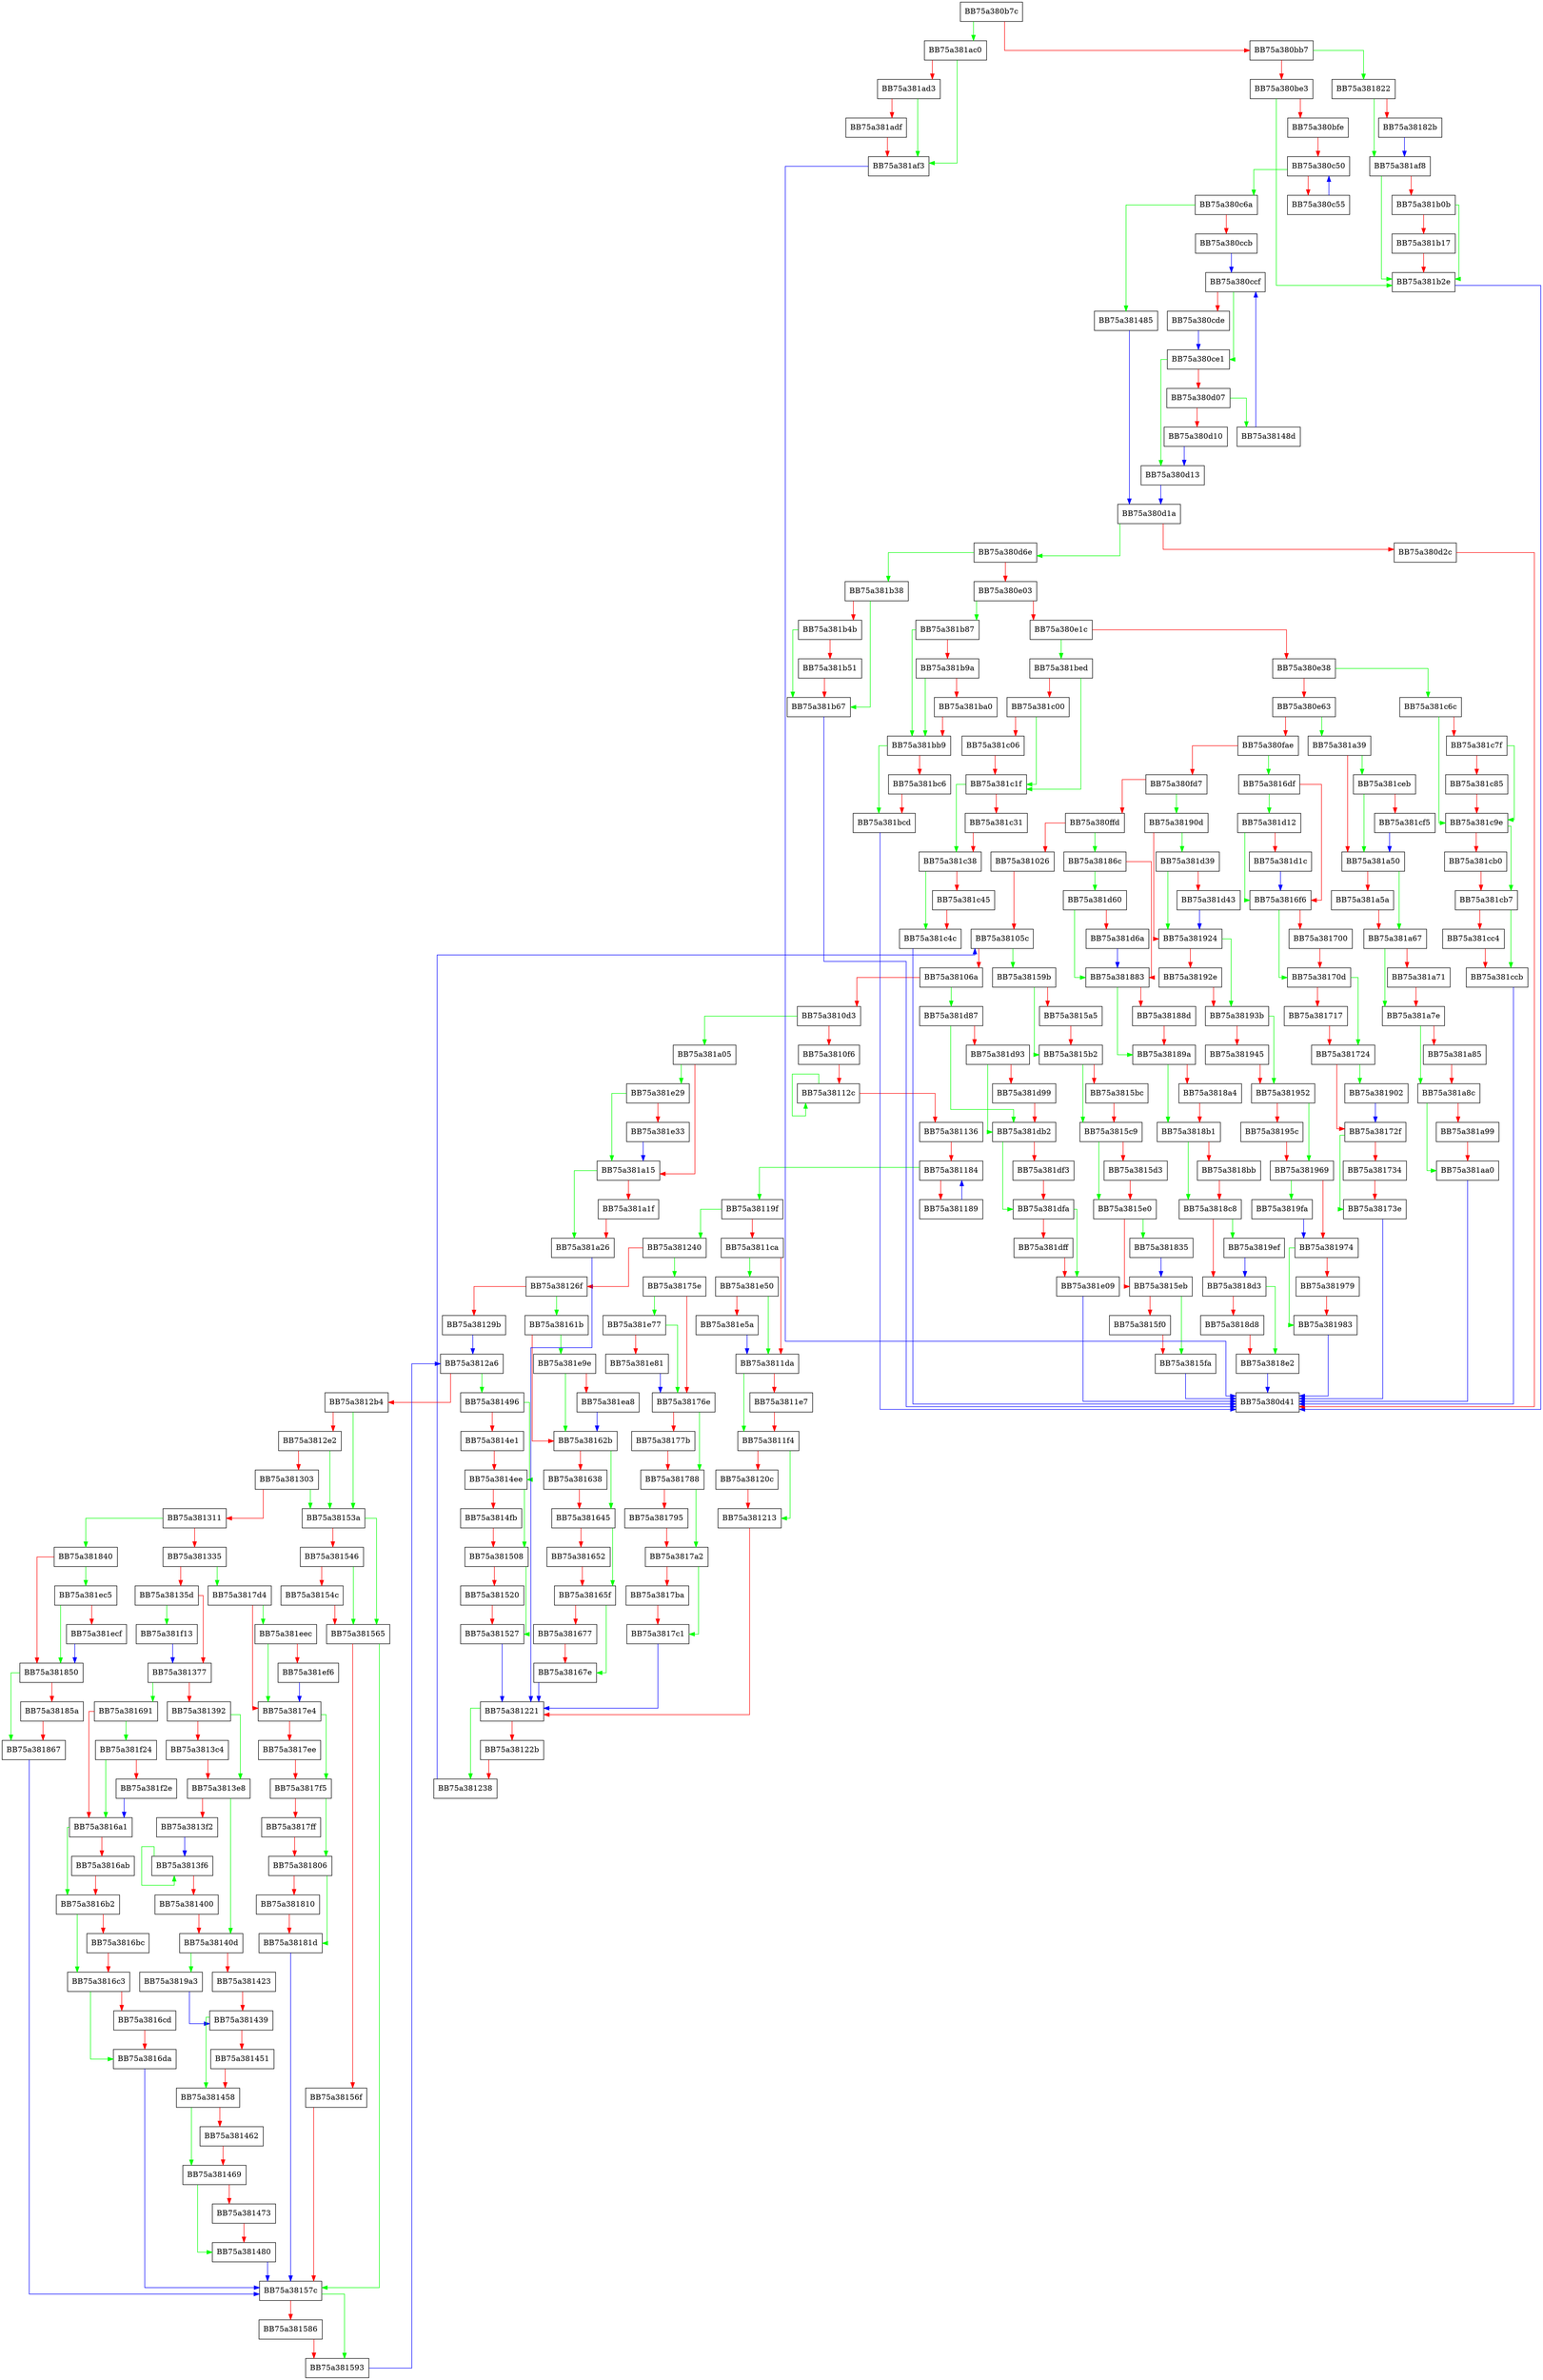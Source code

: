 digraph CacheScheduledTasksIfRequired {
  node [shape="box"];
  graph [splines=ortho];
  BB75a380b7c -> BB75a381ac0 [color="green"];
  BB75a380b7c -> BB75a380bb7 [color="red"];
  BB75a380bb7 -> BB75a381822 [color="green"];
  BB75a380bb7 -> BB75a380be3 [color="red"];
  BB75a380be3 -> BB75a381b2e [color="green"];
  BB75a380be3 -> BB75a380bfe [color="red"];
  BB75a380bfe -> BB75a380c50 [color="red"];
  BB75a380c50 -> BB75a380c6a [color="green"];
  BB75a380c50 -> BB75a380c55 [color="red"];
  BB75a380c55 -> BB75a380c50 [color="blue"];
  BB75a380c6a -> BB75a381485 [color="green"];
  BB75a380c6a -> BB75a380ccb [color="red"];
  BB75a380ccb -> BB75a380ccf [color="blue"];
  BB75a380ccf -> BB75a380ce1 [color="green"];
  BB75a380ccf -> BB75a380cde [color="red"];
  BB75a380cde -> BB75a380ce1 [color="blue"];
  BB75a380ce1 -> BB75a380d13 [color="green"];
  BB75a380ce1 -> BB75a380d07 [color="red"];
  BB75a380d07 -> BB75a38148d [color="green"];
  BB75a380d07 -> BB75a380d10 [color="red"];
  BB75a380d10 -> BB75a380d13 [color="blue"];
  BB75a380d13 -> BB75a380d1a [color="blue"];
  BB75a380d1a -> BB75a380d6e [color="green"];
  BB75a380d1a -> BB75a380d2c [color="red"];
  BB75a380d2c -> BB75a380d41 [color="red"];
  BB75a380d6e -> BB75a381b38 [color="green"];
  BB75a380d6e -> BB75a380e03 [color="red"];
  BB75a380e03 -> BB75a381b87 [color="green"];
  BB75a380e03 -> BB75a380e1c [color="red"];
  BB75a380e1c -> BB75a381bed [color="green"];
  BB75a380e1c -> BB75a380e38 [color="red"];
  BB75a380e38 -> BB75a381c6c [color="green"];
  BB75a380e38 -> BB75a380e63 [color="red"];
  BB75a380e63 -> BB75a381a39 [color="green"];
  BB75a380e63 -> BB75a380fae [color="red"];
  BB75a380fae -> BB75a3816df [color="green"];
  BB75a380fae -> BB75a380fd7 [color="red"];
  BB75a380fd7 -> BB75a38190d [color="green"];
  BB75a380fd7 -> BB75a380ffd [color="red"];
  BB75a380ffd -> BB75a38186c [color="green"];
  BB75a380ffd -> BB75a381026 [color="red"];
  BB75a381026 -> BB75a38105c [color="red"];
  BB75a38105c -> BB75a38159b [color="green"];
  BB75a38105c -> BB75a38106a [color="red"];
  BB75a38106a -> BB75a381d87 [color="green"];
  BB75a38106a -> BB75a3810d3 [color="red"];
  BB75a3810d3 -> BB75a381a05 [color="green"];
  BB75a3810d3 -> BB75a3810f6 [color="red"];
  BB75a3810f6 -> BB75a38112c [color="red"];
  BB75a38112c -> BB75a38112c [color="green"];
  BB75a38112c -> BB75a381136 [color="red"];
  BB75a381136 -> BB75a381184 [color="red"];
  BB75a381184 -> BB75a38119f [color="green"];
  BB75a381184 -> BB75a381189 [color="red"];
  BB75a381189 -> BB75a381184 [color="blue"];
  BB75a38119f -> BB75a381240 [color="green"];
  BB75a38119f -> BB75a3811ca [color="red"];
  BB75a3811ca -> BB75a381e50 [color="green"];
  BB75a3811ca -> BB75a3811da [color="red"];
  BB75a3811da -> BB75a3811f4 [color="green"];
  BB75a3811da -> BB75a3811e7 [color="red"];
  BB75a3811e7 -> BB75a3811f4 [color="red"];
  BB75a3811f4 -> BB75a381213 [color="green"];
  BB75a3811f4 -> BB75a38120c [color="red"];
  BB75a38120c -> BB75a381213 [color="red"];
  BB75a381213 -> BB75a381221 [color="red"];
  BB75a381221 -> BB75a381238 [color="green"];
  BB75a381221 -> BB75a38122b [color="red"];
  BB75a38122b -> BB75a381238 [color="red"];
  BB75a381238 -> BB75a38105c [color="blue"];
  BB75a381240 -> BB75a38175e [color="green"];
  BB75a381240 -> BB75a38126f [color="red"];
  BB75a38126f -> BB75a38161b [color="green"];
  BB75a38126f -> BB75a38129b [color="red"];
  BB75a38129b -> BB75a3812a6 [color="blue"];
  BB75a3812a6 -> BB75a381496 [color="green"];
  BB75a3812a6 -> BB75a3812b4 [color="red"];
  BB75a3812b4 -> BB75a38153a [color="green"];
  BB75a3812b4 -> BB75a3812e2 [color="red"];
  BB75a3812e2 -> BB75a38153a [color="green"];
  BB75a3812e2 -> BB75a381303 [color="red"];
  BB75a381303 -> BB75a38153a [color="green"];
  BB75a381303 -> BB75a381311 [color="red"];
  BB75a381311 -> BB75a381840 [color="green"];
  BB75a381311 -> BB75a381335 [color="red"];
  BB75a381335 -> BB75a3817d4 [color="green"];
  BB75a381335 -> BB75a38135d [color="red"];
  BB75a38135d -> BB75a381f13 [color="green"];
  BB75a38135d -> BB75a381377 [color="red"];
  BB75a381377 -> BB75a381691 [color="green"];
  BB75a381377 -> BB75a381392 [color="red"];
  BB75a381392 -> BB75a3813e8 [color="green"];
  BB75a381392 -> BB75a3813c4 [color="red"];
  BB75a3813c4 -> BB75a3813e8 [color="red"];
  BB75a3813e8 -> BB75a38140d [color="green"];
  BB75a3813e8 -> BB75a3813f2 [color="red"];
  BB75a3813f2 -> BB75a3813f6 [color="blue"];
  BB75a3813f6 -> BB75a3813f6 [color="green"];
  BB75a3813f6 -> BB75a381400 [color="red"];
  BB75a381400 -> BB75a38140d [color="red"];
  BB75a38140d -> BB75a3819a3 [color="green"];
  BB75a38140d -> BB75a381423 [color="red"];
  BB75a381423 -> BB75a381439 [color="red"];
  BB75a381439 -> BB75a381458 [color="green"];
  BB75a381439 -> BB75a381451 [color="red"];
  BB75a381451 -> BB75a381458 [color="red"];
  BB75a381458 -> BB75a381469 [color="green"];
  BB75a381458 -> BB75a381462 [color="red"];
  BB75a381462 -> BB75a381469 [color="red"];
  BB75a381469 -> BB75a381480 [color="green"];
  BB75a381469 -> BB75a381473 [color="red"];
  BB75a381473 -> BB75a381480 [color="red"];
  BB75a381480 -> BB75a38157c [color="blue"];
  BB75a381485 -> BB75a380d1a [color="blue"];
  BB75a38148d -> BB75a380ccf [color="blue"];
  BB75a381496 -> BB75a3814ee [color="green"];
  BB75a381496 -> BB75a3814e1 [color="red"];
  BB75a3814e1 -> BB75a3814ee [color="red"];
  BB75a3814ee -> BB75a381508 [color="green"];
  BB75a3814ee -> BB75a3814fb [color="red"];
  BB75a3814fb -> BB75a381508 [color="red"];
  BB75a381508 -> BB75a381527 [color="green"];
  BB75a381508 -> BB75a381520 [color="red"];
  BB75a381520 -> BB75a381527 [color="red"];
  BB75a381527 -> BB75a381221 [color="blue"];
  BB75a38153a -> BB75a381565 [color="green"];
  BB75a38153a -> BB75a381546 [color="red"];
  BB75a381546 -> BB75a381565 [color="green"];
  BB75a381546 -> BB75a38154c [color="red"];
  BB75a38154c -> BB75a381565 [color="red"];
  BB75a381565 -> BB75a38157c [color="green"];
  BB75a381565 -> BB75a38156f [color="red"];
  BB75a38156f -> BB75a38157c [color="red"];
  BB75a38157c -> BB75a381593 [color="green"];
  BB75a38157c -> BB75a381586 [color="red"];
  BB75a381586 -> BB75a381593 [color="red"];
  BB75a381593 -> BB75a3812a6 [color="blue"];
  BB75a38159b -> BB75a3815b2 [color="green"];
  BB75a38159b -> BB75a3815a5 [color="red"];
  BB75a3815a5 -> BB75a3815b2 [color="red"];
  BB75a3815b2 -> BB75a3815c9 [color="green"];
  BB75a3815b2 -> BB75a3815bc [color="red"];
  BB75a3815bc -> BB75a3815c9 [color="red"];
  BB75a3815c9 -> BB75a3815e0 [color="green"];
  BB75a3815c9 -> BB75a3815d3 [color="red"];
  BB75a3815d3 -> BB75a3815e0 [color="red"];
  BB75a3815e0 -> BB75a381835 [color="green"];
  BB75a3815e0 -> BB75a3815eb [color="red"];
  BB75a3815eb -> BB75a3815fa [color="green"];
  BB75a3815eb -> BB75a3815f0 [color="red"];
  BB75a3815f0 -> BB75a3815fa [color="red"];
  BB75a3815fa -> BB75a380d41 [color="blue"];
  BB75a38161b -> BB75a381e9e [color="green"];
  BB75a38161b -> BB75a38162b [color="red"];
  BB75a38162b -> BB75a381645 [color="green"];
  BB75a38162b -> BB75a381638 [color="red"];
  BB75a381638 -> BB75a381645 [color="red"];
  BB75a381645 -> BB75a38165f [color="green"];
  BB75a381645 -> BB75a381652 [color="red"];
  BB75a381652 -> BB75a38165f [color="red"];
  BB75a38165f -> BB75a38167e [color="green"];
  BB75a38165f -> BB75a381677 [color="red"];
  BB75a381677 -> BB75a38167e [color="red"];
  BB75a38167e -> BB75a381221 [color="blue"];
  BB75a381691 -> BB75a381f24 [color="green"];
  BB75a381691 -> BB75a3816a1 [color="red"];
  BB75a3816a1 -> BB75a3816b2 [color="green"];
  BB75a3816a1 -> BB75a3816ab [color="red"];
  BB75a3816ab -> BB75a3816b2 [color="red"];
  BB75a3816b2 -> BB75a3816c3 [color="green"];
  BB75a3816b2 -> BB75a3816bc [color="red"];
  BB75a3816bc -> BB75a3816c3 [color="red"];
  BB75a3816c3 -> BB75a3816da [color="green"];
  BB75a3816c3 -> BB75a3816cd [color="red"];
  BB75a3816cd -> BB75a3816da [color="red"];
  BB75a3816da -> BB75a38157c [color="blue"];
  BB75a3816df -> BB75a381d12 [color="green"];
  BB75a3816df -> BB75a3816f6 [color="red"];
  BB75a3816f6 -> BB75a38170d [color="green"];
  BB75a3816f6 -> BB75a381700 [color="red"];
  BB75a381700 -> BB75a38170d [color="red"];
  BB75a38170d -> BB75a381724 [color="green"];
  BB75a38170d -> BB75a381717 [color="red"];
  BB75a381717 -> BB75a381724 [color="red"];
  BB75a381724 -> BB75a381902 [color="green"];
  BB75a381724 -> BB75a38172f [color="red"];
  BB75a38172f -> BB75a38173e [color="green"];
  BB75a38172f -> BB75a381734 [color="red"];
  BB75a381734 -> BB75a38173e [color="red"];
  BB75a38173e -> BB75a380d41 [color="blue"];
  BB75a38175e -> BB75a381e77 [color="green"];
  BB75a38175e -> BB75a38176e [color="red"];
  BB75a38176e -> BB75a381788 [color="green"];
  BB75a38176e -> BB75a38177b [color="red"];
  BB75a38177b -> BB75a381788 [color="red"];
  BB75a381788 -> BB75a3817a2 [color="green"];
  BB75a381788 -> BB75a381795 [color="red"];
  BB75a381795 -> BB75a3817a2 [color="red"];
  BB75a3817a2 -> BB75a3817c1 [color="green"];
  BB75a3817a2 -> BB75a3817ba [color="red"];
  BB75a3817ba -> BB75a3817c1 [color="red"];
  BB75a3817c1 -> BB75a381221 [color="blue"];
  BB75a3817d4 -> BB75a381eec [color="green"];
  BB75a3817d4 -> BB75a3817e4 [color="red"];
  BB75a3817e4 -> BB75a3817f5 [color="green"];
  BB75a3817e4 -> BB75a3817ee [color="red"];
  BB75a3817ee -> BB75a3817f5 [color="red"];
  BB75a3817f5 -> BB75a381806 [color="green"];
  BB75a3817f5 -> BB75a3817ff [color="red"];
  BB75a3817ff -> BB75a381806 [color="red"];
  BB75a381806 -> BB75a38181d [color="green"];
  BB75a381806 -> BB75a381810 [color="red"];
  BB75a381810 -> BB75a38181d [color="red"];
  BB75a38181d -> BB75a38157c [color="blue"];
  BB75a381822 -> BB75a381af8 [color="green"];
  BB75a381822 -> BB75a38182b [color="red"];
  BB75a38182b -> BB75a381af8 [color="blue"];
  BB75a381835 -> BB75a3815eb [color="blue"];
  BB75a381840 -> BB75a381ec5 [color="green"];
  BB75a381840 -> BB75a381850 [color="red"];
  BB75a381850 -> BB75a381867 [color="green"];
  BB75a381850 -> BB75a38185a [color="red"];
  BB75a38185a -> BB75a381867 [color="red"];
  BB75a381867 -> BB75a38157c [color="blue"];
  BB75a38186c -> BB75a381d60 [color="green"];
  BB75a38186c -> BB75a381883 [color="red"];
  BB75a381883 -> BB75a38189a [color="green"];
  BB75a381883 -> BB75a38188d [color="red"];
  BB75a38188d -> BB75a38189a [color="red"];
  BB75a38189a -> BB75a3818b1 [color="green"];
  BB75a38189a -> BB75a3818a4 [color="red"];
  BB75a3818a4 -> BB75a3818b1 [color="red"];
  BB75a3818b1 -> BB75a3818c8 [color="green"];
  BB75a3818b1 -> BB75a3818bb [color="red"];
  BB75a3818bb -> BB75a3818c8 [color="red"];
  BB75a3818c8 -> BB75a3819ef [color="green"];
  BB75a3818c8 -> BB75a3818d3 [color="red"];
  BB75a3818d3 -> BB75a3818e2 [color="green"];
  BB75a3818d3 -> BB75a3818d8 [color="red"];
  BB75a3818d8 -> BB75a3818e2 [color="red"];
  BB75a3818e2 -> BB75a380d41 [color="blue"];
  BB75a381902 -> BB75a38172f [color="blue"];
  BB75a38190d -> BB75a381d39 [color="green"];
  BB75a38190d -> BB75a381924 [color="red"];
  BB75a381924 -> BB75a38193b [color="green"];
  BB75a381924 -> BB75a38192e [color="red"];
  BB75a38192e -> BB75a38193b [color="red"];
  BB75a38193b -> BB75a381952 [color="green"];
  BB75a38193b -> BB75a381945 [color="red"];
  BB75a381945 -> BB75a381952 [color="red"];
  BB75a381952 -> BB75a381969 [color="green"];
  BB75a381952 -> BB75a38195c [color="red"];
  BB75a38195c -> BB75a381969 [color="red"];
  BB75a381969 -> BB75a3819fa [color="green"];
  BB75a381969 -> BB75a381974 [color="red"];
  BB75a381974 -> BB75a381983 [color="green"];
  BB75a381974 -> BB75a381979 [color="red"];
  BB75a381979 -> BB75a381983 [color="red"];
  BB75a381983 -> BB75a380d41 [color="blue"];
  BB75a3819a3 -> BB75a381439 [color="blue"];
  BB75a3819ef -> BB75a3818d3 [color="blue"];
  BB75a3819fa -> BB75a381974 [color="blue"];
  BB75a381a05 -> BB75a381e29 [color="green"];
  BB75a381a05 -> BB75a381a15 [color="red"];
  BB75a381a15 -> BB75a381a26 [color="green"];
  BB75a381a15 -> BB75a381a1f [color="red"];
  BB75a381a1f -> BB75a381a26 [color="red"];
  BB75a381a26 -> BB75a381221 [color="blue"];
  BB75a381a39 -> BB75a381ceb [color="green"];
  BB75a381a39 -> BB75a381a50 [color="red"];
  BB75a381a50 -> BB75a381a67 [color="green"];
  BB75a381a50 -> BB75a381a5a [color="red"];
  BB75a381a5a -> BB75a381a67 [color="red"];
  BB75a381a67 -> BB75a381a7e [color="green"];
  BB75a381a67 -> BB75a381a71 [color="red"];
  BB75a381a71 -> BB75a381a7e [color="red"];
  BB75a381a7e -> BB75a381a8c [color="green"];
  BB75a381a7e -> BB75a381a85 [color="red"];
  BB75a381a85 -> BB75a381a8c [color="red"];
  BB75a381a8c -> BB75a381aa0 [color="green"];
  BB75a381a8c -> BB75a381a99 [color="red"];
  BB75a381a99 -> BB75a381aa0 [color="red"];
  BB75a381aa0 -> BB75a380d41 [color="blue"];
  BB75a381ac0 -> BB75a381af3 [color="green"];
  BB75a381ac0 -> BB75a381ad3 [color="red"];
  BB75a381ad3 -> BB75a381af3 [color="green"];
  BB75a381ad3 -> BB75a381adf [color="red"];
  BB75a381adf -> BB75a381af3 [color="red"];
  BB75a381af3 -> BB75a380d41 [color="blue"];
  BB75a381af8 -> BB75a381b2e [color="green"];
  BB75a381af8 -> BB75a381b0b [color="red"];
  BB75a381b0b -> BB75a381b2e [color="green"];
  BB75a381b0b -> BB75a381b17 [color="red"];
  BB75a381b17 -> BB75a381b2e [color="red"];
  BB75a381b2e -> BB75a380d41 [color="blue"];
  BB75a381b38 -> BB75a381b67 [color="green"];
  BB75a381b38 -> BB75a381b4b [color="red"];
  BB75a381b4b -> BB75a381b67 [color="green"];
  BB75a381b4b -> BB75a381b51 [color="red"];
  BB75a381b51 -> BB75a381b67 [color="red"];
  BB75a381b67 -> BB75a380d41 [color="blue"];
  BB75a381b87 -> BB75a381bb9 [color="green"];
  BB75a381b87 -> BB75a381b9a [color="red"];
  BB75a381b9a -> BB75a381bb9 [color="green"];
  BB75a381b9a -> BB75a381ba0 [color="red"];
  BB75a381ba0 -> BB75a381bb9 [color="red"];
  BB75a381bb9 -> BB75a381bcd [color="green"];
  BB75a381bb9 -> BB75a381bc6 [color="red"];
  BB75a381bc6 -> BB75a381bcd [color="red"];
  BB75a381bcd -> BB75a380d41 [color="blue"];
  BB75a381bed -> BB75a381c1f [color="green"];
  BB75a381bed -> BB75a381c00 [color="red"];
  BB75a381c00 -> BB75a381c1f [color="green"];
  BB75a381c00 -> BB75a381c06 [color="red"];
  BB75a381c06 -> BB75a381c1f [color="red"];
  BB75a381c1f -> BB75a381c38 [color="green"];
  BB75a381c1f -> BB75a381c31 [color="red"];
  BB75a381c31 -> BB75a381c38 [color="red"];
  BB75a381c38 -> BB75a381c4c [color="green"];
  BB75a381c38 -> BB75a381c45 [color="red"];
  BB75a381c45 -> BB75a381c4c [color="red"];
  BB75a381c4c -> BB75a380d41 [color="blue"];
  BB75a381c6c -> BB75a381c9e [color="green"];
  BB75a381c6c -> BB75a381c7f [color="red"];
  BB75a381c7f -> BB75a381c9e [color="green"];
  BB75a381c7f -> BB75a381c85 [color="red"];
  BB75a381c85 -> BB75a381c9e [color="red"];
  BB75a381c9e -> BB75a381cb7 [color="green"];
  BB75a381c9e -> BB75a381cb0 [color="red"];
  BB75a381cb0 -> BB75a381cb7 [color="red"];
  BB75a381cb7 -> BB75a381ccb [color="green"];
  BB75a381cb7 -> BB75a381cc4 [color="red"];
  BB75a381cc4 -> BB75a381ccb [color="red"];
  BB75a381ccb -> BB75a380d41 [color="blue"];
  BB75a381ceb -> BB75a381a50 [color="green"];
  BB75a381ceb -> BB75a381cf5 [color="red"];
  BB75a381cf5 -> BB75a381a50 [color="blue"];
  BB75a381d12 -> BB75a3816f6 [color="green"];
  BB75a381d12 -> BB75a381d1c [color="red"];
  BB75a381d1c -> BB75a3816f6 [color="blue"];
  BB75a381d39 -> BB75a381924 [color="green"];
  BB75a381d39 -> BB75a381d43 [color="red"];
  BB75a381d43 -> BB75a381924 [color="blue"];
  BB75a381d60 -> BB75a381883 [color="green"];
  BB75a381d60 -> BB75a381d6a [color="red"];
  BB75a381d6a -> BB75a381883 [color="blue"];
  BB75a381d87 -> BB75a381db2 [color="green"];
  BB75a381d87 -> BB75a381d93 [color="red"];
  BB75a381d93 -> BB75a381db2 [color="green"];
  BB75a381d93 -> BB75a381d99 [color="red"];
  BB75a381d99 -> BB75a381db2 [color="red"];
  BB75a381db2 -> BB75a381dfa [color="green"];
  BB75a381db2 -> BB75a381df3 [color="red"];
  BB75a381df3 -> BB75a381dfa [color="red"];
  BB75a381dfa -> BB75a381e09 [color="green"];
  BB75a381dfa -> BB75a381dff [color="red"];
  BB75a381dff -> BB75a381e09 [color="red"];
  BB75a381e09 -> BB75a380d41 [color="blue"];
  BB75a381e29 -> BB75a381a15 [color="green"];
  BB75a381e29 -> BB75a381e33 [color="red"];
  BB75a381e33 -> BB75a381a15 [color="blue"];
  BB75a381e50 -> BB75a3811da [color="green"];
  BB75a381e50 -> BB75a381e5a [color="red"];
  BB75a381e5a -> BB75a3811da [color="blue"];
  BB75a381e77 -> BB75a38176e [color="green"];
  BB75a381e77 -> BB75a381e81 [color="red"];
  BB75a381e81 -> BB75a38176e [color="blue"];
  BB75a381e9e -> BB75a38162b [color="green"];
  BB75a381e9e -> BB75a381ea8 [color="red"];
  BB75a381ea8 -> BB75a38162b [color="blue"];
  BB75a381ec5 -> BB75a381850 [color="green"];
  BB75a381ec5 -> BB75a381ecf [color="red"];
  BB75a381ecf -> BB75a381850 [color="blue"];
  BB75a381eec -> BB75a3817e4 [color="green"];
  BB75a381eec -> BB75a381ef6 [color="red"];
  BB75a381ef6 -> BB75a3817e4 [color="blue"];
  BB75a381f13 -> BB75a381377 [color="blue"];
  BB75a381f24 -> BB75a3816a1 [color="green"];
  BB75a381f24 -> BB75a381f2e [color="red"];
  BB75a381f2e -> BB75a3816a1 [color="blue"];
}